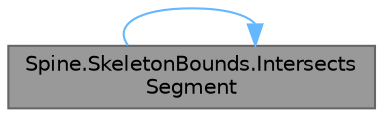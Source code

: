 digraph "Spine.SkeletonBounds.IntersectsSegment"
{
 // LATEX_PDF_SIZE
  bgcolor="transparent";
  edge [fontname=Helvetica,fontsize=10,labelfontname=Helvetica,labelfontsize=10];
  node [fontname=Helvetica,fontsize=10,shape=box,height=0.2,width=0.4];
  rankdir="LR";
  Node1 [id="Node000001",label="Spine.SkeletonBounds.Intersects\lSegment",height=0.2,width=0.4,color="gray40", fillcolor="grey60", style="filled", fontcolor="black",tooltip="Returns the first bounding box attachment that contains the line segment, or null...."];
  Node1 -> Node1 [id="edge1_Node000001_Node000001",color="steelblue1",style="solid",tooltip=" "];
}
